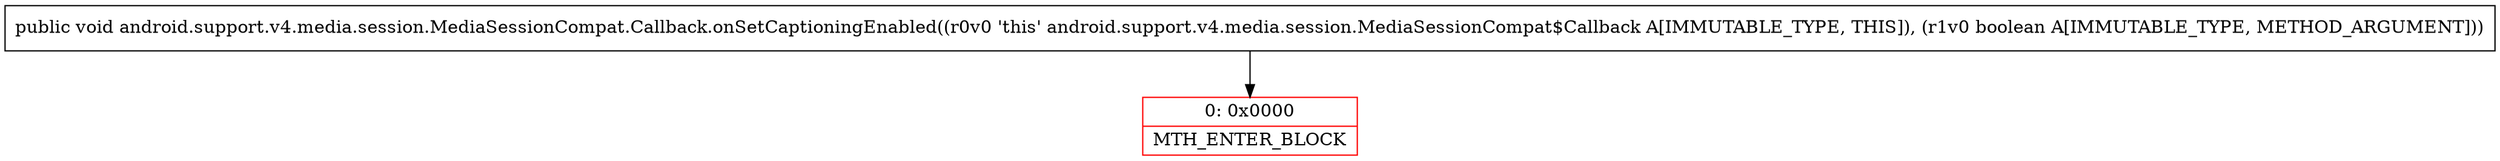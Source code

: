 digraph "CFG forandroid.support.v4.media.session.MediaSessionCompat.Callback.onSetCaptioningEnabled(Z)V" {
subgraph cluster_Region_1042849687 {
label = "R(0)";
node [shape=record,color=blue];
}
Node_0 [shape=record,color=red,label="{0\:\ 0x0000|MTH_ENTER_BLOCK\l}"];
MethodNode[shape=record,label="{public void android.support.v4.media.session.MediaSessionCompat.Callback.onSetCaptioningEnabled((r0v0 'this' android.support.v4.media.session.MediaSessionCompat$Callback A[IMMUTABLE_TYPE, THIS]), (r1v0 boolean A[IMMUTABLE_TYPE, METHOD_ARGUMENT])) }"];
MethodNode -> Node_0;
}

